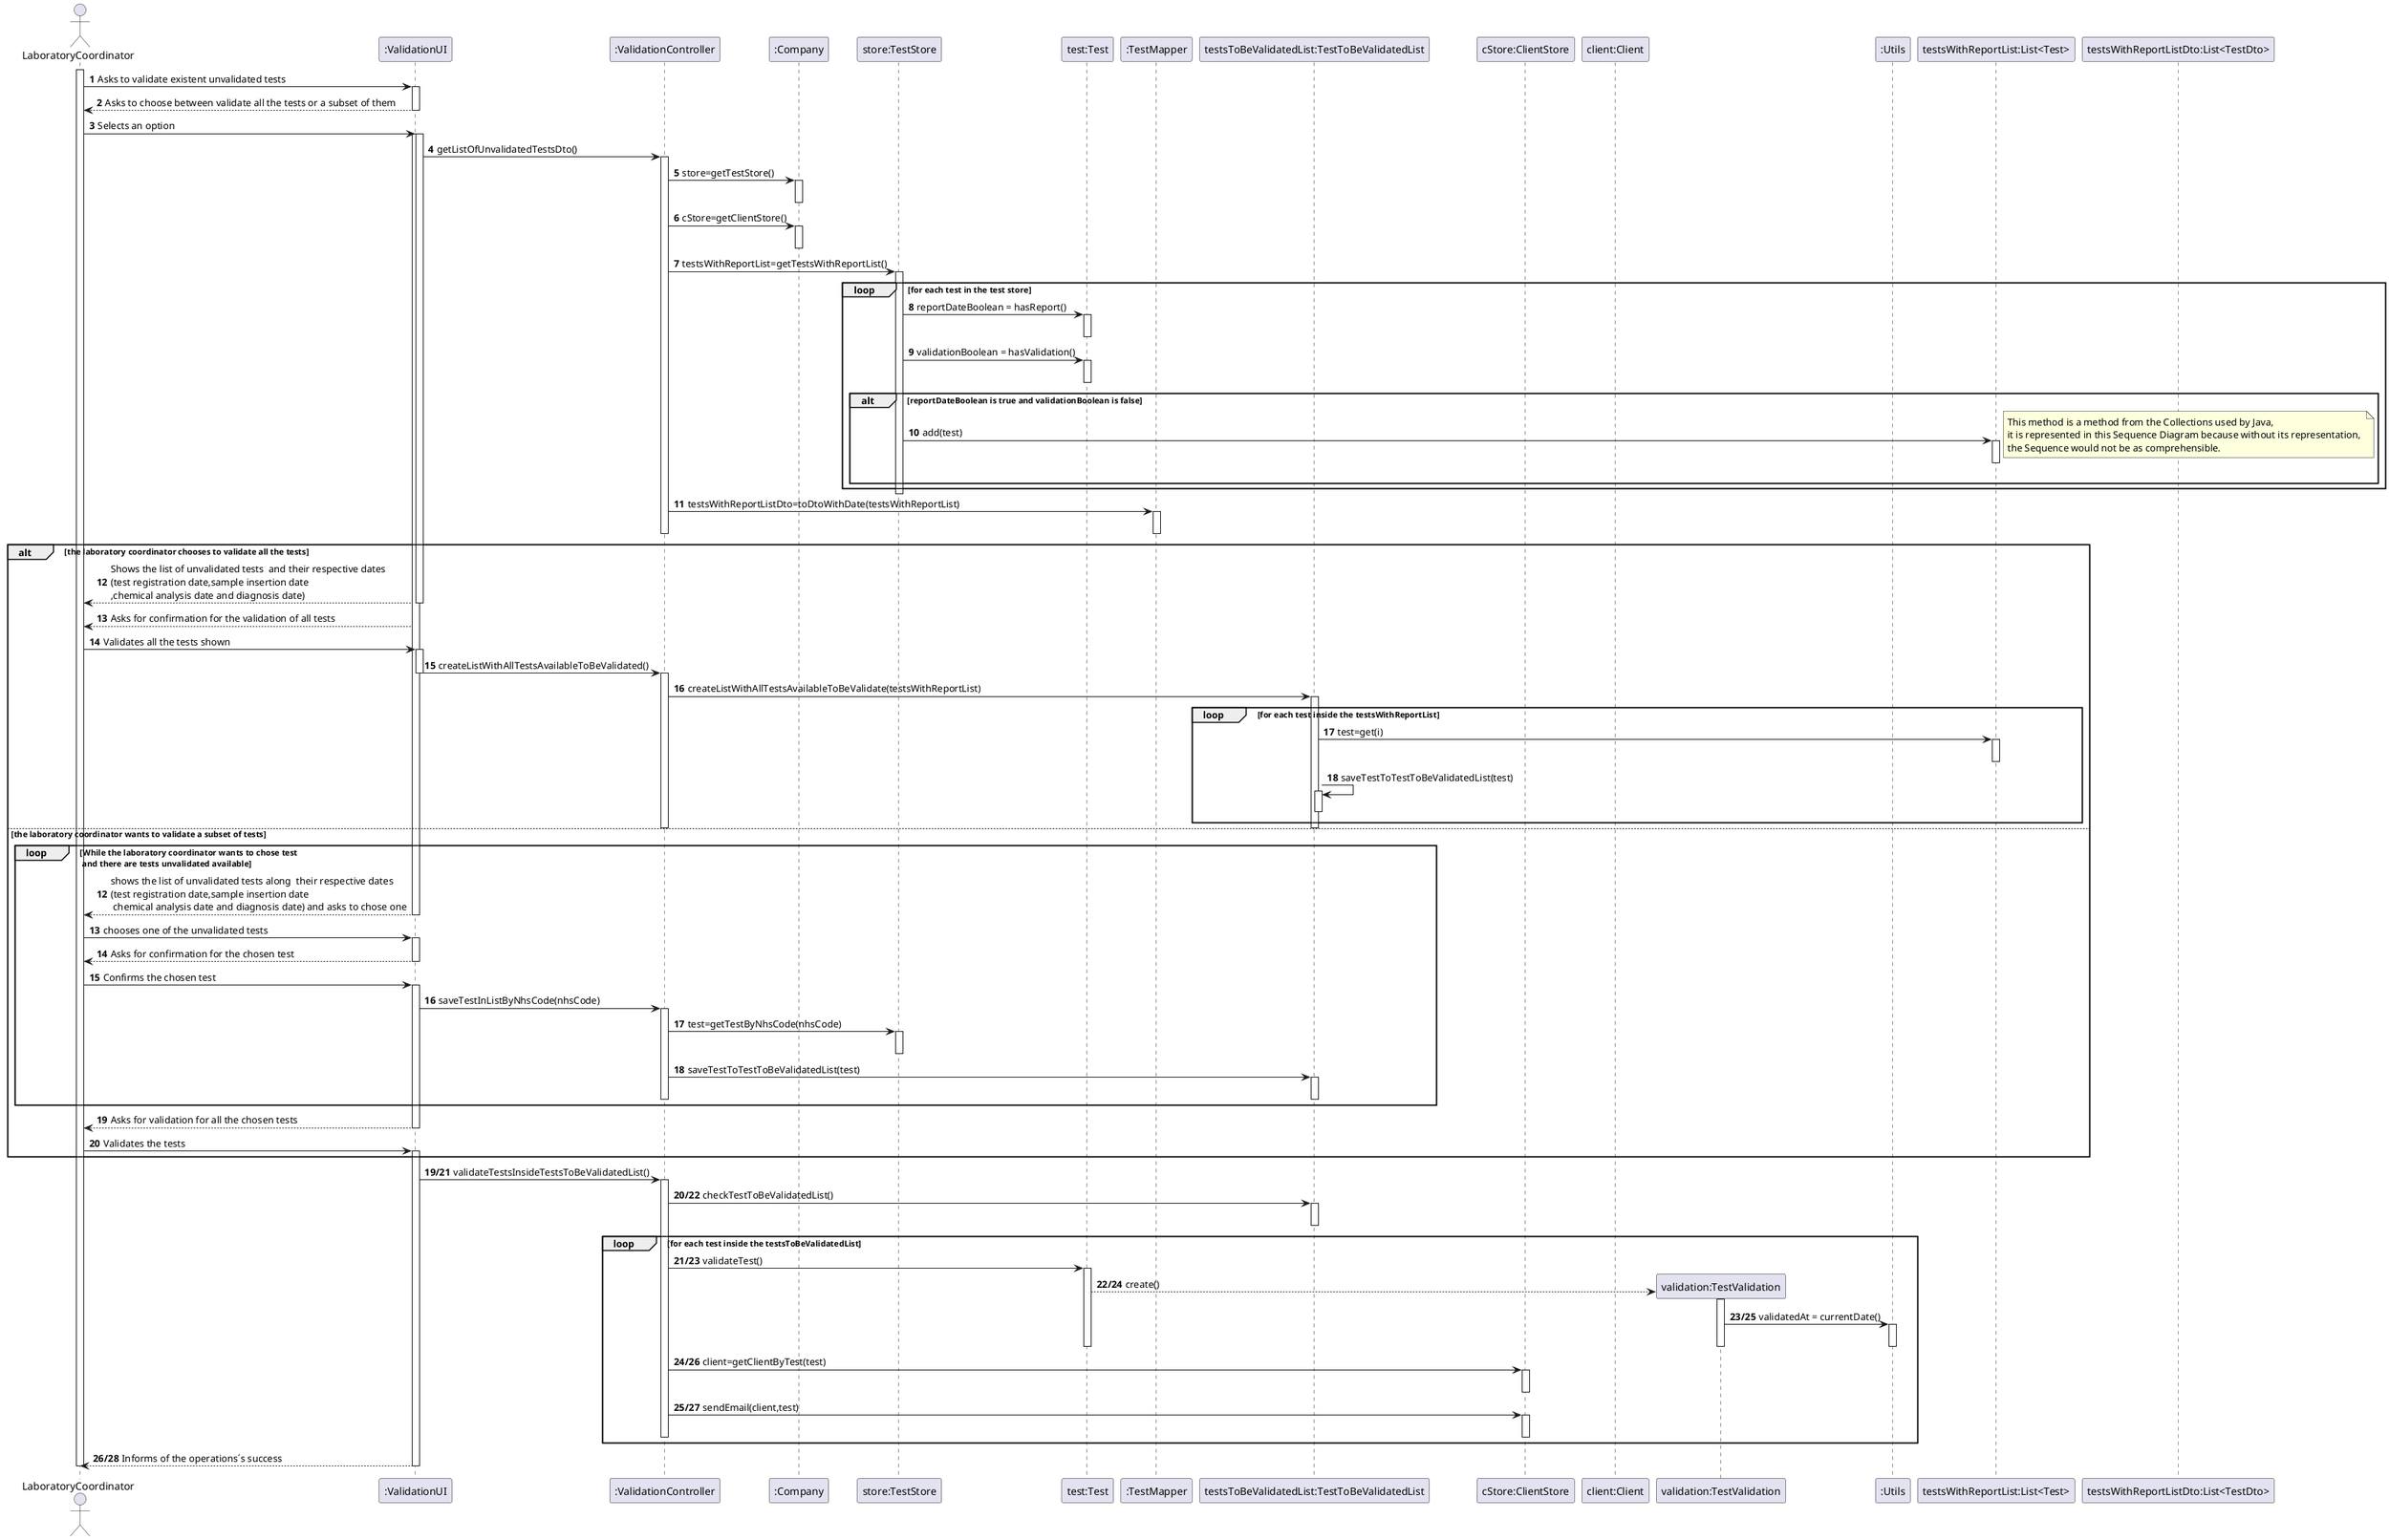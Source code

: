 @startuml
'https://plantuml.com/sequence-diagram

actor "LaboratoryCoordinator" as cord

participant ":ValidationUI" as UI
participant ":ValidationController" as CTRL
participant ":Company" as COM
participant "store:TestStore" as ts
participant "test:Test" as test
participant ":TestMapper" as tMapper
participant "testsToBeValidatedList:TestToBeValidatedList" as tValidation
participant "cStore:ClientStore" as cStore
participant "client:Client" as client
participant "validation:TestValidation" as val
participant ":Utils" as UTILS
participant "testsWithReportList:List<Test>" as trl
participant "testsWithReportListDto:List<TestDto>" as listDto

autonumber

activate cord
cord-> UI : Asks to validate existent unvalidated tests
activate UI
UI --> cord:Asks to choose between validate all the tests or a subset of them
deactivate UI
cord -> UI:Selects an option
activate UI
activate UI
UI -> CTRL : getListOfUnvalidatedTestsDto()
activate CTRL
CTRL -> COM: store=getTestStore()
activate COM
deactivate COM
CTRL -> COM: cStore=getClientStore()
activate COM
deactivate COM
CTRL -> ts : testsWithReportList=getTestsWithReportList()
activate ts
loop for each test in the test store
ts -> test: reportDateBoolean = hasReport()
activate test
deactivate test
ts -> test: validationBoolean = hasValidation()
activate test
deactivate test
alt reportDateBoolean is true and validationBoolean is false
ts -> trl: add(test)
activate trl
 note right: This method is a method from the Collections used by Java, \nit is represented in this Sequence Diagram because without its representation, \nthe Sequence would not be as comprehensible.
deactivate trl
end
end
deactivate ts
CTRL -> tMapper: testsWithReportListDto=toDtoWithDate(testsWithReportList)
activate tMapper
deactivate tMapper
deactivate CTRL
alt the laboratory coordinator chooses to validate all the tests
UI --> cord:Shows the list of unvalidated tests  and their respective dates\n(test registration date,sample insertion date\n,chemical analysis date and diagnosis date)
deactivate UI
UI -->cord:Asks for confirmation for the validation of all tests
cord -> UI:Validates all the tests shown
activate UI
UI -> CTRL:createListWithAllTestsAvailableToBeValidated()
deactivate UI
activate CTRL
CTRL -> tValidation:createListWithAllTestsAvailableToBeValidate(testsWithReportList)
activate tValidation
loop for each test inside the testsWithReportList
tValidation -> trl:test=get(i)
activate trl
deactivate trl
tValidation -> tValidation:saveTestToTestToBeValidatedList(test)
activate tValidation
deactivate tValidation
end
deactivate tValidation
deactivate CTRL
else  the laboratory coordinator wants to validate a subset of tests
autonumber 12
loop While the laboratory coordinator wants to chose test \n and there are tests unvalidated available
UI --> cord: shows the list of unvalidated tests along  their respective dates\n(test registration date,sample insertion date\n chemical analysis date and diagnosis date) and asks to chose one
deactivate UI
deactivate UI
cord -> UI: chooses one of the unvalidated tests
activate UI
UI --> cord: Asks for confirmation for the chosen test
deactivate UI
cord -> UI: Confirms the chosen test
activate UI
UI -> CTRL:saveTestInListByNhsCode(nhsCode)
activate CTRL
CTRL -> ts :test=getTestByNhsCode(nhsCode)
activate ts
deactivate ts
CTRL -> tValidation:saveTestToTestToBeValidatedList(test)
activate tValidation
deactivate tValidation
deactivate CTRL
end
UI --->cord: Asks for validation for all the chosen tests
deactivate UI
cord -> UI: Validates the tests
activate UI
end
activate UI
activate UI
autonumber 19/21
UI -> CTRL:validateTestsInsideTestsToBeValidatedList()
activate CTRL
autonumber 20/22
CTRL -> tValidation:checkTestToBeValidatedList()
activate tValidation
deactivate tValidation
loop for each test inside the testsToBeValidatedList
autonumber 21/23
CTRL -> test: validateTest()
activate test
autonumber 22/24
test --> val**:create()
activate val
autonumber 23/25
val -> UTILS: validatedAt = currentDate()
activate UTILS
deactivate UTILS
deactivate val
deactivate test
autonumber 24/26
CTRL -> cStore: client=getClientByTest(test)
activate cStore
deactivate cStore
autonumber 25/27
CTRL -> cStore:sendEmail(client,test)
activate cStore
deactivate cStore
deactivate CTRL
end
autonumber 26/28
UI --> cord: Informs of the operations´s success
deactivate UI
deactivate cord

@enduml